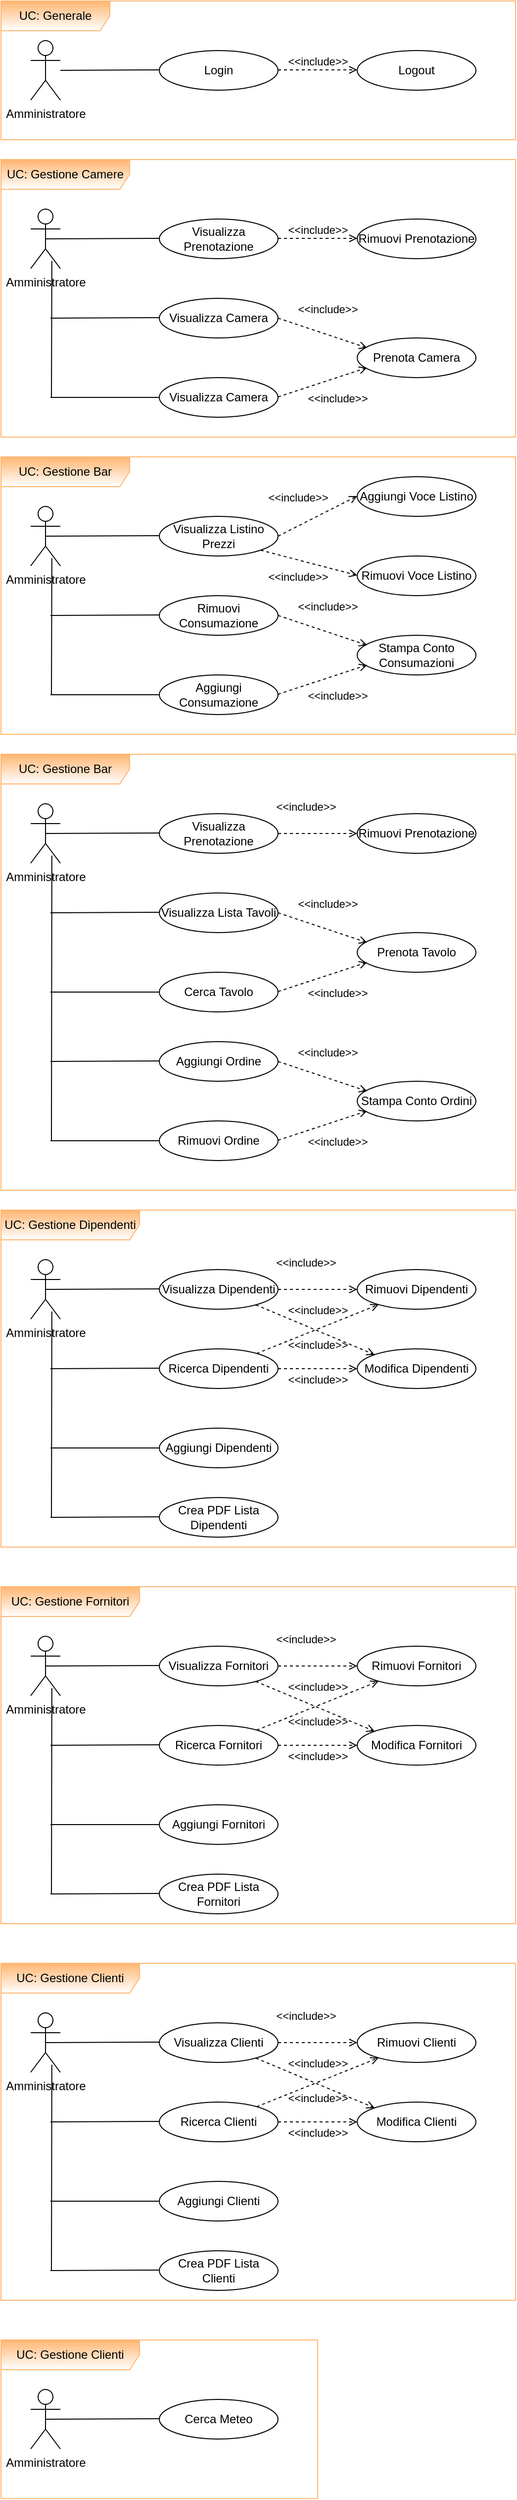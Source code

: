<mxfile version="14.9.0" type="github">
  <diagram id="NqPz3V7me-MqtQ7d7VtO" name="Page-1">
    <mxGraphModel dx="1007" dy="547" grid="1" gridSize="10" guides="1" tooltips="1" connect="1" arrows="1" fold="1" page="1" pageScale="1" pageWidth="827" pageHeight="1169" math="0" shadow="0">
      <root>
        <mxCell id="0" />
        <mxCell id="1" parent="0" />
        <mxCell id="5VnEzYSrw6fhQEY2myun-6" value="UC: Generale" style="shape=umlFrame;whiteSpace=wrap;html=1;swimlaneFillColor=none;gradientColor=#ffffff;width=110;height=30;fillColor=#FFB570;strokeColor=#FFB570;" vertex="1" parent="1">
          <mxGeometry x="120" y="40" width="520" height="140" as="geometry" />
        </mxCell>
        <mxCell id="5VnEzYSrw6fhQEY2myun-1" value="Amministratore" style="shape=umlActor;html=1;verticalLabelPosition=bottom;verticalAlign=top;align=center;" vertex="1" parent="1">
          <mxGeometry x="150" y="80" width="30" height="60" as="geometry" />
        </mxCell>
        <mxCell id="5VnEzYSrw6fhQEY2myun-2" value="Login" style="ellipse;whiteSpace=wrap;html=1;" vertex="1" parent="1">
          <mxGeometry x="280" y="90" width="120" height="40" as="geometry" />
        </mxCell>
        <mxCell id="5VnEzYSrw6fhQEY2myun-3" value="Logout" style="ellipse;whiteSpace=wrap;html=1;" vertex="1" parent="1">
          <mxGeometry x="480" y="90" width="120" height="40" as="geometry" />
        </mxCell>
        <mxCell id="5VnEzYSrw6fhQEY2myun-4" value="" style="edgeStyle=none;html=1;endArrow=none;verticalAlign=bottom;" edge="1" parent="1">
          <mxGeometry width="160" relative="1" as="geometry">
            <mxPoint x="180" y="110" as="sourcePoint" />
            <mxPoint x="280" y="109.5" as="targetPoint" />
            <Array as="points" />
          </mxGeometry>
        </mxCell>
        <mxCell id="5VnEzYSrw6fhQEY2myun-5" value="&amp;lt;&amp;lt;include&amp;gt;&amp;gt;" style="edgeStyle=none;html=1;endArrow=open;verticalAlign=bottom;dashed=1;labelBackgroundColor=none;" edge="1" parent="1">
          <mxGeometry width="160" relative="1" as="geometry">
            <mxPoint x="400" y="109.5" as="sourcePoint" />
            <mxPoint x="480" y="109.5" as="targetPoint" />
            <Array as="points">
              <mxPoint x="440" y="109.5" />
            </Array>
          </mxGeometry>
        </mxCell>
        <mxCell id="5VnEzYSrw6fhQEY2myun-7" value="UC: Gestione Camere" style="shape=umlFrame;whiteSpace=wrap;html=1;swimlaneFillColor=none;gradientColor=#ffffff;width=130;height=30;fillColor=#FFB570;strokeColor=#FFB570;" vertex="1" parent="1">
          <mxGeometry x="120" y="200" width="520" height="280" as="geometry" />
        </mxCell>
        <mxCell id="5VnEzYSrw6fhQEY2myun-13" value="Amministratore" style="shape=umlActor;html=1;verticalLabelPosition=bottom;verticalAlign=top;align=center;" vertex="1" parent="1">
          <mxGeometry x="150" y="250" width="30" height="60" as="geometry" />
        </mxCell>
        <mxCell id="5VnEzYSrw6fhQEY2myun-14" value="Visualizza Prenotazione" style="ellipse;whiteSpace=wrap;html=1;" vertex="1" parent="1">
          <mxGeometry x="280" y="260" width="120" height="40" as="geometry" />
        </mxCell>
        <mxCell id="5VnEzYSrw6fhQEY2myun-15" value="Rimuovi Prenotazione" style="ellipse;whiteSpace=wrap;html=1;" vertex="1" parent="1">
          <mxGeometry x="480" y="260" width="120" height="40" as="geometry" />
        </mxCell>
        <mxCell id="5VnEzYSrw6fhQEY2myun-16" value="" style="edgeStyle=none;html=1;endArrow=none;verticalAlign=bottom;exitX=0.5;exitY=0.5;exitDx=0;exitDy=0;exitPerimeter=0;" edge="1" parent="1" source="5VnEzYSrw6fhQEY2myun-13">
          <mxGeometry width="160" relative="1" as="geometry">
            <mxPoint x="180" y="280" as="sourcePoint" />
            <mxPoint x="280" y="279.5" as="targetPoint" />
            <Array as="points" />
          </mxGeometry>
        </mxCell>
        <mxCell id="5VnEzYSrw6fhQEY2myun-17" value="&amp;lt;&amp;lt;include&amp;gt;&amp;gt;" style="edgeStyle=none;html=1;endArrow=open;verticalAlign=bottom;dashed=1;labelBackgroundColor=none;" edge="1" parent="1">
          <mxGeometry width="160" relative="1" as="geometry">
            <mxPoint x="400" y="279.5" as="sourcePoint" />
            <mxPoint x="480" y="279.5" as="targetPoint" />
            <Array as="points">
              <mxPoint x="440" y="279.5" />
            </Array>
          </mxGeometry>
        </mxCell>
        <mxCell id="5VnEzYSrw6fhQEY2myun-19" value="Visualizza Camera" style="ellipse;whiteSpace=wrap;html=1;" vertex="1" parent="1">
          <mxGeometry x="280" y="340" width="120" height="40" as="geometry" />
        </mxCell>
        <mxCell id="5VnEzYSrw6fhQEY2myun-20" value="Prenota Camera" style="ellipse;whiteSpace=wrap;html=1;" vertex="1" parent="1">
          <mxGeometry x="480" y="380" width="120" height="40" as="geometry" />
        </mxCell>
        <mxCell id="5VnEzYSrw6fhQEY2myun-21" value="" style="edgeStyle=none;html=1;endArrow=none;verticalAlign=bottom;" edge="1" parent="1">
          <mxGeometry width="160" relative="1" as="geometry">
            <mxPoint x="170" y="360" as="sourcePoint" />
            <mxPoint x="280" y="359.5" as="targetPoint" />
            <Array as="points" />
          </mxGeometry>
        </mxCell>
        <mxCell id="5VnEzYSrw6fhQEY2myun-22" value="&amp;lt;&amp;lt;include&amp;gt;&amp;gt;" style="edgeStyle=none;html=1;endArrow=open;verticalAlign=bottom;dashed=1;labelBackgroundColor=none;exitX=1;exitY=0.5;exitDx=0;exitDy=0;" edge="1" parent="1" source="5VnEzYSrw6fhQEY2myun-19">
          <mxGeometry y="16" width="160" relative="1" as="geometry">
            <mxPoint x="400" y="419.5" as="sourcePoint" />
            <mxPoint x="490" y="390" as="targetPoint" />
            <Array as="points" />
            <mxPoint as="offset" />
          </mxGeometry>
        </mxCell>
        <mxCell id="5VnEzYSrw6fhQEY2myun-25" value="" style="edgeStyle=none;html=1;endArrow=none;verticalAlign=bottom;exitX=0.713;exitY=0.87;exitDx=0;exitDy=0;exitPerimeter=0;" edge="1" parent="1" source="5VnEzYSrw6fhQEY2myun-13">
          <mxGeometry width="160" relative="1" as="geometry">
            <mxPoint x="580" y="480" as="sourcePoint" />
            <mxPoint x="171" y="440" as="targetPoint" />
          </mxGeometry>
        </mxCell>
        <mxCell id="5VnEzYSrw6fhQEY2myun-26" value="" style="edgeStyle=none;html=1;endArrow=none;verticalAlign=bottom;" edge="1" parent="1">
          <mxGeometry width="160" relative="1" as="geometry">
            <mxPoint x="170" y="440" as="sourcePoint" />
            <mxPoint x="280" y="440" as="targetPoint" />
          </mxGeometry>
        </mxCell>
        <mxCell id="5VnEzYSrw6fhQEY2myun-27" value="Visualizza Camera" style="ellipse;whiteSpace=wrap;html=1;" vertex="1" parent="1">
          <mxGeometry x="280" y="420" width="120" height="40" as="geometry" />
        </mxCell>
        <mxCell id="5VnEzYSrw6fhQEY2myun-29" value="&amp;lt;&amp;lt;include&amp;gt;&amp;gt;" style="edgeStyle=none;html=1;endArrow=open;verticalAlign=bottom;dashed=1;labelBackgroundColor=none;" edge="1" parent="1">
          <mxGeometry x="0.135" y="-29" width="160" relative="1" as="geometry">
            <mxPoint x="400" y="439.5" as="sourcePoint" />
            <mxPoint x="490" y="410" as="targetPoint" />
            <mxPoint as="offset" />
          </mxGeometry>
        </mxCell>
        <mxCell id="5VnEzYSrw6fhQEY2myun-30" value="UC: Gestione Bar" style="shape=umlFrame;whiteSpace=wrap;html=1;swimlaneFillColor=none;gradientColor=#ffffff;width=130;height=30;fillColor=#FFB570;strokeColor=#FFB570;" vertex="1" parent="1">
          <mxGeometry x="120" y="500" width="520" height="280" as="geometry" />
        </mxCell>
        <mxCell id="5VnEzYSrw6fhQEY2myun-31" value="Amministratore" style="shape=umlActor;html=1;verticalLabelPosition=bottom;verticalAlign=top;align=center;" vertex="1" parent="1">
          <mxGeometry x="150" y="550" width="30" height="60" as="geometry" />
        </mxCell>
        <mxCell id="5VnEzYSrw6fhQEY2myun-32" value="Visualizza Listino Prezzi" style="ellipse;whiteSpace=wrap;html=1;" vertex="1" parent="1">
          <mxGeometry x="280" y="560" width="120" height="40" as="geometry" />
        </mxCell>
        <mxCell id="5VnEzYSrw6fhQEY2myun-33" value="Aggiungi Voce Listino" style="ellipse;whiteSpace=wrap;html=1;" vertex="1" parent="1">
          <mxGeometry x="480" y="520" width="120" height="40" as="geometry" />
        </mxCell>
        <mxCell id="5VnEzYSrw6fhQEY2myun-34" value="" style="edgeStyle=none;html=1;endArrow=none;verticalAlign=bottom;exitX=0.5;exitY=0.5;exitDx=0;exitDy=0;exitPerimeter=0;" edge="1" source="5VnEzYSrw6fhQEY2myun-31" parent="1">
          <mxGeometry width="160" relative="1" as="geometry">
            <mxPoint x="180" y="580" as="sourcePoint" />
            <mxPoint x="280" y="579.5" as="targetPoint" />
            <Array as="points" />
          </mxGeometry>
        </mxCell>
        <mxCell id="5VnEzYSrw6fhQEY2myun-35" value="&amp;lt;&amp;lt;include&amp;gt;&amp;gt;" style="edgeStyle=none;html=1;endArrow=open;verticalAlign=bottom;dashed=1;labelBackgroundColor=none;exitX=1;exitY=0.5;exitDx=0;exitDy=0;" edge="1" parent="1" source="5VnEzYSrw6fhQEY2myun-32">
          <mxGeometry x="-0.3" y="18" width="160" relative="1" as="geometry">
            <mxPoint x="400" y="539.5" as="sourcePoint" />
            <mxPoint x="480" y="539.5" as="targetPoint" />
            <Array as="points" />
            <mxPoint as="offset" />
          </mxGeometry>
        </mxCell>
        <mxCell id="5VnEzYSrw6fhQEY2myun-36" value="Rimuovi Consumazione" style="ellipse;whiteSpace=wrap;html=1;" vertex="1" parent="1">
          <mxGeometry x="280" y="640" width="120" height="40" as="geometry" />
        </mxCell>
        <mxCell id="5VnEzYSrw6fhQEY2myun-37" value="Stampa Conto Consumazioni" style="ellipse;whiteSpace=wrap;html=1;" vertex="1" parent="1">
          <mxGeometry x="480" y="680" width="120" height="40" as="geometry" />
        </mxCell>
        <mxCell id="5VnEzYSrw6fhQEY2myun-38" value="" style="edgeStyle=none;html=1;endArrow=none;verticalAlign=bottom;" edge="1" parent="1">
          <mxGeometry width="160" relative="1" as="geometry">
            <mxPoint x="170" y="660" as="sourcePoint" />
            <mxPoint x="280" y="659.5" as="targetPoint" />
            <Array as="points" />
          </mxGeometry>
        </mxCell>
        <mxCell id="5VnEzYSrw6fhQEY2myun-39" value="&amp;lt;&amp;lt;include&amp;gt;&amp;gt;" style="edgeStyle=none;html=1;endArrow=open;verticalAlign=bottom;dashed=1;labelBackgroundColor=none;exitX=1;exitY=0.5;exitDx=0;exitDy=0;" edge="1" source="5VnEzYSrw6fhQEY2myun-36" parent="1">
          <mxGeometry y="16" width="160" relative="1" as="geometry">
            <mxPoint x="400" y="719.5" as="sourcePoint" />
            <mxPoint x="490" y="690" as="targetPoint" />
            <Array as="points" />
            <mxPoint as="offset" />
          </mxGeometry>
        </mxCell>
        <mxCell id="5VnEzYSrw6fhQEY2myun-40" value="" style="edgeStyle=none;html=1;endArrow=none;verticalAlign=bottom;exitX=0.713;exitY=0.87;exitDx=0;exitDy=0;exitPerimeter=0;" edge="1" source="5VnEzYSrw6fhQEY2myun-31" parent="1">
          <mxGeometry width="160" relative="1" as="geometry">
            <mxPoint x="580" y="780" as="sourcePoint" />
            <mxPoint x="171" y="740" as="targetPoint" />
          </mxGeometry>
        </mxCell>
        <mxCell id="5VnEzYSrw6fhQEY2myun-41" value="" style="edgeStyle=none;html=1;endArrow=none;verticalAlign=bottom;" edge="1" parent="1">
          <mxGeometry width="160" relative="1" as="geometry">
            <mxPoint x="170" y="740" as="sourcePoint" />
            <mxPoint x="280" y="740" as="targetPoint" />
          </mxGeometry>
        </mxCell>
        <mxCell id="5VnEzYSrw6fhQEY2myun-42" value="Aggiungi Consumazione" style="ellipse;whiteSpace=wrap;html=1;" vertex="1" parent="1">
          <mxGeometry x="280" y="720" width="120" height="40" as="geometry" />
        </mxCell>
        <mxCell id="5VnEzYSrw6fhQEY2myun-43" value="&amp;lt;&amp;lt;include&amp;gt;&amp;gt;" style="edgeStyle=none;html=1;endArrow=open;verticalAlign=bottom;dashed=1;labelBackgroundColor=none;" edge="1" parent="1">
          <mxGeometry x="0.135" y="-29" width="160" relative="1" as="geometry">
            <mxPoint x="400" y="739.5" as="sourcePoint" />
            <mxPoint x="490" y="710" as="targetPoint" />
            <mxPoint as="offset" />
          </mxGeometry>
        </mxCell>
        <mxCell id="5VnEzYSrw6fhQEY2myun-44" value="Rimuovi Voce Listino" style="ellipse;whiteSpace=wrap;html=1;" vertex="1" parent="1">
          <mxGeometry x="480" y="600" width="120" height="40" as="geometry" />
        </mxCell>
        <mxCell id="5VnEzYSrw6fhQEY2myun-45" value="&amp;lt;&amp;lt;include&amp;gt;&amp;gt;" style="edgeStyle=none;html=1;endArrow=open;verticalAlign=bottom;dashed=1;labelBackgroundColor=none;exitX=1;exitY=1;exitDx=0;exitDy=0;" edge="1" parent="1" source="5VnEzYSrw6fhQEY2myun-32">
          <mxGeometry x="-0.1" y="-25" width="160" relative="1" as="geometry">
            <mxPoint x="400" y="660" as="sourcePoint" />
            <mxPoint x="480" y="619.5" as="targetPoint" />
            <Array as="points" />
            <mxPoint as="offset" />
          </mxGeometry>
        </mxCell>
        <mxCell id="5VnEzYSrw6fhQEY2myun-46" value="UC: Gestione Bar" style="shape=umlFrame;whiteSpace=wrap;html=1;swimlaneFillColor=none;gradientColor=#ffffff;width=130;height=30;fillColor=#FFB570;strokeColor=#FFB570;" vertex="1" parent="1">
          <mxGeometry x="120" y="800" width="520" height="440" as="geometry" />
        </mxCell>
        <mxCell id="5VnEzYSrw6fhQEY2myun-47" value="Amministratore" style="shape=umlActor;html=1;verticalLabelPosition=bottom;verticalAlign=top;align=center;" vertex="1" parent="1">
          <mxGeometry x="150" y="850" width="30" height="60" as="geometry" />
        </mxCell>
        <mxCell id="5VnEzYSrw6fhQEY2myun-48" value="Visualizza Prenotazione" style="ellipse;whiteSpace=wrap;html=1;" vertex="1" parent="1">
          <mxGeometry x="280" y="860" width="120" height="40" as="geometry" />
        </mxCell>
        <mxCell id="5VnEzYSrw6fhQEY2myun-49" value="Rimuovi Prenotazione" style="ellipse;whiteSpace=wrap;html=1;" vertex="1" parent="1">
          <mxGeometry x="480" y="860" width="120" height="40" as="geometry" />
        </mxCell>
        <mxCell id="5VnEzYSrw6fhQEY2myun-50" value="" style="edgeStyle=none;html=1;endArrow=none;verticalAlign=bottom;exitX=0.5;exitY=0.5;exitDx=0;exitDy=0;exitPerimeter=0;" edge="1" source="5VnEzYSrw6fhQEY2myun-47" parent="1">
          <mxGeometry width="160" relative="1" as="geometry">
            <mxPoint x="180" y="880" as="sourcePoint" />
            <mxPoint x="280" y="879.5" as="targetPoint" />
            <Array as="points" />
          </mxGeometry>
        </mxCell>
        <mxCell id="5VnEzYSrw6fhQEY2myun-51" value="&amp;lt;&amp;lt;include&amp;gt;&amp;gt;" style="edgeStyle=none;html=1;endArrow=open;verticalAlign=bottom;dashed=1;labelBackgroundColor=none;exitX=1;exitY=0.5;exitDx=0;exitDy=0;" edge="1" source="5VnEzYSrw6fhQEY2myun-48" parent="1" target="5VnEzYSrw6fhQEY2myun-49">
          <mxGeometry x="-0.3" y="18" width="160" relative="1" as="geometry">
            <mxPoint x="400" y="839.5" as="sourcePoint" />
            <mxPoint x="480" y="839.5" as="targetPoint" />
            <Array as="points" />
            <mxPoint as="offset" />
          </mxGeometry>
        </mxCell>
        <mxCell id="5VnEzYSrw6fhQEY2myun-52" value="Visualizza Lista Tavoli" style="ellipse;whiteSpace=wrap;html=1;" vertex="1" parent="1">
          <mxGeometry x="280" y="940" width="120" height="40" as="geometry" />
        </mxCell>
        <mxCell id="5VnEzYSrw6fhQEY2myun-53" value="Prenota Tavolo" style="ellipse;whiteSpace=wrap;html=1;" vertex="1" parent="1">
          <mxGeometry x="480" y="980" width="120" height="40" as="geometry" />
        </mxCell>
        <mxCell id="5VnEzYSrw6fhQEY2myun-54" value="" style="edgeStyle=none;html=1;endArrow=none;verticalAlign=bottom;" edge="1" parent="1">
          <mxGeometry width="160" relative="1" as="geometry">
            <mxPoint x="170" y="960" as="sourcePoint" />
            <mxPoint x="280" y="959.5" as="targetPoint" />
            <Array as="points" />
          </mxGeometry>
        </mxCell>
        <mxCell id="5VnEzYSrw6fhQEY2myun-55" value="&amp;lt;&amp;lt;include&amp;gt;&amp;gt;" style="edgeStyle=none;html=1;endArrow=open;verticalAlign=bottom;dashed=1;labelBackgroundColor=none;exitX=1;exitY=0.5;exitDx=0;exitDy=0;" edge="1" source="5VnEzYSrw6fhQEY2myun-52" parent="1">
          <mxGeometry y="16" width="160" relative="1" as="geometry">
            <mxPoint x="400" y="1019.5" as="sourcePoint" />
            <mxPoint x="490" y="990" as="targetPoint" />
            <Array as="points" />
            <mxPoint as="offset" />
          </mxGeometry>
        </mxCell>
        <mxCell id="5VnEzYSrw6fhQEY2myun-56" value="" style="edgeStyle=none;html=1;endArrow=none;verticalAlign=bottom;exitX=0.713;exitY=0.87;exitDx=0;exitDy=0;exitPerimeter=0;" edge="1" source="5VnEzYSrw6fhQEY2myun-47" parent="1">
          <mxGeometry width="160" relative="1" as="geometry">
            <mxPoint x="580" y="1080" as="sourcePoint" />
            <mxPoint x="171" y="1190" as="targetPoint" />
          </mxGeometry>
        </mxCell>
        <mxCell id="5VnEzYSrw6fhQEY2myun-57" value="" style="edgeStyle=none;html=1;endArrow=none;verticalAlign=bottom;" edge="1" parent="1">
          <mxGeometry width="160" relative="1" as="geometry">
            <mxPoint x="170" y="1040" as="sourcePoint" />
            <mxPoint x="280" y="1040" as="targetPoint" />
          </mxGeometry>
        </mxCell>
        <mxCell id="5VnEzYSrw6fhQEY2myun-58" value="Cerca Tavolo" style="ellipse;whiteSpace=wrap;html=1;" vertex="1" parent="1">
          <mxGeometry x="280" y="1020" width="120" height="40" as="geometry" />
        </mxCell>
        <mxCell id="5VnEzYSrw6fhQEY2myun-59" value="&amp;lt;&amp;lt;include&amp;gt;&amp;gt;" style="edgeStyle=none;html=1;endArrow=open;verticalAlign=bottom;dashed=1;labelBackgroundColor=none;" edge="1" parent="1">
          <mxGeometry x="0.135" y="-29" width="160" relative="1" as="geometry">
            <mxPoint x="400" y="1039.5" as="sourcePoint" />
            <mxPoint x="490" y="1010" as="targetPoint" />
            <mxPoint as="offset" />
          </mxGeometry>
        </mxCell>
        <mxCell id="5VnEzYSrw6fhQEY2myun-67" value="Aggiungi Ordine" style="ellipse;whiteSpace=wrap;html=1;" vertex="1" parent="1">
          <mxGeometry x="280" y="1090" width="120" height="40" as="geometry" />
        </mxCell>
        <mxCell id="5VnEzYSrw6fhQEY2myun-68" value="Stampa Conto Ordini" style="ellipse;whiteSpace=wrap;html=1;" vertex="1" parent="1">
          <mxGeometry x="480" y="1130" width="120" height="40" as="geometry" />
        </mxCell>
        <mxCell id="5VnEzYSrw6fhQEY2myun-69" value="" style="edgeStyle=none;html=1;endArrow=none;verticalAlign=bottom;" edge="1" parent="1">
          <mxGeometry width="160" relative="1" as="geometry">
            <mxPoint x="170" y="1110" as="sourcePoint" />
            <mxPoint x="280" y="1109.5" as="targetPoint" />
            <Array as="points" />
          </mxGeometry>
        </mxCell>
        <mxCell id="5VnEzYSrw6fhQEY2myun-70" value="&amp;lt;&amp;lt;include&amp;gt;&amp;gt;" style="edgeStyle=none;html=1;endArrow=open;verticalAlign=bottom;dashed=1;labelBackgroundColor=none;exitX=1;exitY=0.5;exitDx=0;exitDy=0;" edge="1" source="5VnEzYSrw6fhQEY2myun-67" parent="1">
          <mxGeometry y="16" width="160" relative="1" as="geometry">
            <mxPoint x="400" y="1169.5" as="sourcePoint" />
            <mxPoint x="490" y="1140" as="targetPoint" />
            <Array as="points" />
            <mxPoint as="offset" />
          </mxGeometry>
        </mxCell>
        <mxCell id="5VnEzYSrw6fhQEY2myun-71" value="" style="edgeStyle=none;html=1;endArrow=none;verticalAlign=bottom;" edge="1" parent="1">
          <mxGeometry width="160" relative="1" as="geometry">
            <mxPoint x="170" y="1190" as="sourcePoint" />
            <mxPoint x="280" y="1190" as="targetPoint" />
          </mxGeometry>
        </mxCell>
        <mxCell id="5VnEzYSrw6fhQEY2myun-72" value="Rimuovi Ordine" style="ellipse;whiteSpace=wrap;html=1;" vertex="1" parent="1">
          <mxGeometry x="280" y="1170" width="120" height="40" as="geometry" />
        </mxCell>
        <mxCell id="5VnEzYSrw6fhQEY2myun-73" value="&amp;lt;&amp;lt;include&amp;gt;&amp;gt;" style="edgeStyle=none;html=1;endArrow=open;verticalAlign=bottom;dashed=1;labelBackgroundColor=none;" edge="1" parent="1">
          <mxGeometry x="0.135" y="-29" width="160" relative="1" as="geometry">
            <mxPoint x="400" y="1189.5" as="sourcePoint" />
            <mxPoint x="490" y="1160" as="targetPoint" />
            <mxPoint as="offset" />
          </mxGeometry>
        </mxCell>
        <mxCell id="5VnEzYSrw6fhQEY2myun-74" value="UC: Gestione Dipendenti" style="shape=umlFrame;whiteSpace=wrap;html=1;swimlaneFillColor=none;gradientColor=#ffffff;width=140;height=30;fillColor=#FFB570;strokeColor=#FFB570;" vertex="1" parent="1">
          <mxGeometry x="120" y="1260" width="520" height="340" as="geometry" />
        </mxCell>
        <mxCell id="5VnEzYSrw6fhQEY2myun-75" value="Amministratore" style="shape=umlActor;html=1;verticalLabelPosition=bottom;verticalAlign=top;align=center;" vertex="1" parent="1">
          <mxGeometry x="150" y="1310" width="30" height="60" as="geometry" />
        </mxCell>
        <mxCell id="5VnEzYSrw6fhQEY2myun-76" value="Visualizza Dipendenti" style="ellipse;whiteSpace=wrap;html=1;" vertex="1" parent="1">
          <mxGeometry x="280" y="1320" width="120" height="40" as="geometry" />
        </mxCell>
        <mxCell id="5VnEzYSrw6fhQEY2myun-77" value="Rimuovi Dipendenti" style="ellipse;whiteSpace=wrap;html=1;" vertex="1" parent="1">
          <mxGeometry x="480" y="1320" width="120" height="40" as="geometry" />
        </mxCell>
        <mxCell id="5VnEzYSrw6fhQEY2myun-78" value="" style="edgeStyle=none;html=1;endArrow=none;verticalAlign=bottom;exitX=0.5;exitY=0.5;exitDx=0;exitDy=0;exitPerimeter=0;" edge="1" parent="1" source="5VnEzYSrw6fhQEY2myun-75">
          <mxGeometry width="160" relative="1" as="geometry">
            <mxPoint x="180" y="1340" as="sourcePoint" />
            <mxPoint x="280" y="1339.5" as="targetPoint" />
            <Array as="points" />
          </mxGeometry>
        </mxCell>
        <mxCell id="5VnEzYSrw6fhQEY2myun-79" value="&amp;lt;&amp;lt;include&amp;gt;&amp;gt;" style="edgeStyle=none;html=1;endArrow=open;verticalAlign=bottom;dashed=1;labelBackgroundColor=none;exitX=1;exitY=0.5;exitDx=0;exitDy=0;" edge="1" parent="1" source="5VnEzYSrw6fhQEY2myun-76" target="5VnEzYSrw6fhQEY2myun-77">
          <mxGeometry x="-0.3" y="18" width="160" relative="1" as="geometry">
            <mxPoint x="400" y="1299.5" as="sourcePoint" />
            <mxPoint x="480" y="1299.5" as="targetPoint" />
            <Array as="points" />
            <mxPoint as="offset" />
          </mxGeometry>
        </mxCell>
        <mxCell id="5VnEzYSrw6fhQEY2myun-80" value="Ricerca Dipendenti" style="ellipse;whiteSpace=wrap;html=1;" vertex="1" parent="1">
          <mxGeometry x="280" y="1400" width="120" height="40" as="geometry" />
        </mxCell>
        <mxCell id="5VnEzYSrw6fhQEY2myun-81" value="Modifica Dipendenti" style="ellipse;whiteSpace=wrap;html=1;" vertex="1" parent="1">
          <mxGeometry x="480" y="1400" width="120" height="40" as="geometry" />
        </mxCell>
        <mxCell id="5VnEzYSrw6fhQEY2myun-82" value="" style="edgeStyle=none;html=1;endArrow=none;verticalAlign=bottom;" edge="1" parent="1">
          <mxGeometry width="160" relative="1" as="geometry">
            <mxPoint x="170" y="1420" as="sourcePoint" />
            <mxPoint x="280" y="1419.5" as="targetPoint" />
            <Array as="points" />
          </mxGeometry>
        </mxCell>
        <mxCell id="5VnEzYSrw6fhQEY2myun-83" value="&amp;lt;&amp;lt;include&amp;gt;&amp;gt;" style="edgeStyle=none;html=1;endArrow=open;verticalAlign=bottom;dashed=1;labelBackgroundColor=none;exitX=1;exitY=0.5;exitDx=0;exitDy=0;" edge="1" parent="1" source="5VnEzYSrw6fhQEY2myun-80" target="5VnEzYSrw6fhQEY2myun-81">
          <mxGeometry y="-20" width="160" relative="1" as="geometry">
            <mxPoint x="400" y="1479.5" as="sourcePoint" />
            <mxPoint x="490" y="1450" as="targetPoint" />
            <Array as="points" />
            <mxPoint as="offset" />
          </mxGeometry>
        </mxCell>
        <mxCell id="5VnEzYSrw6fhQEY2myun-84" value="" style="edgeStyle=none;html=1;endArrow=none;verticalAlign=bottom;exitX=0.713;exitY=0.87;exitDx=0;exitDy=0;exitPerimeter=0;" edge="1" parent="1" source="5VnEzYSrw6fhQEY2myun-75">
          <mxGeometry width="160" relative="1" as="geometry">
            <mxPoint x="580" y="1540" as="sourcePoint" />
            <mxPoint x="171" y="1570" as="targetPoint" />
          </mxGeometry>
        </mxCell>
        <mxCell id="5VnEzYSrw6fhQEY2myun-85" value="" style="edgeStyle=none;html=1;endArrow=none;verticalAlign=bottom;" edge="1" parent="1">
          <mxGeometry width="160" relative="1" as="geometry">
            <mxPoint x="170" y="1500" as="sourcePoint" />
            <mxPoint x="280" y="1500" as="targetPoint" />
          </mxGeometry>
        </mxCell>
        <mxCell id="5VnEzYSrw6fhQEY2myun-86" value="Aggiungi Dipendenti" style="ellipse;whiteSpace=wrap;html=1;" vertex="1" parent="1">
          <mxGeometry x="280" y="1480" width="120" height="40" as="geometry" />
        </mxCell>
        <mxCell id="5VnEzYSrw6fhQEY2myun-88" value="Crea PDF Lista Dipendenti" style="ellipse;whiteSpace=wrap;html=1;" vertex="1" parent="1">
          <mxGeometry x="280" y="1550" width="120" height="40" as="geometry" />
        </mxCell>
        <mxCell id="5VnEzYSrw6fhQEY2myun-90" value="" style="edgeStyle=none;html=1;endArrow=none;verticalAlign=bottom;" edge="1" parent="1">
          <mxGeometry width="160" relative="1" as="geometry">
            <mxPoint x="170" y="1570" as="sourcePoint" />
            <mxPoint x="280" y="1569.5" as="targetPoint" />
            <Array as="points" />
          </mxGeometry>
        </mxCell>
        <mxCell id="5VnEzYSrw6fhQEY2myun-95" value="&amp;lt;&amp;lt;include&amp;gt;&amp;gt;" style="edgeStyle=none;html=1;endArrow=open;verticalAlign=bottom;dashed=1;labelBackgroundColor=none;" edge="1" parent="1" source="5VnEzYSrw6fhQEY2myun-80" target="5VnEzYSrw6fhQEY2myun-77">
          <mxGeometry x="-0.139" y="-23" width="160" relative="1" as="geometry">
            <mxPoint x="340" y="1380" as="sourcePoint" />
            <mxPoint x="500" y="1380" as="targetPoint" />
            <mxPoint as="offset" />
          </mxGeometry>
        </mxCell>
        <mxCell id="5VnEzYSrw6fhQEY2myun-96" value="&amp;lt;&amp;lt;include&amp;gt;&amp;gt;" style="edgeStyle=none;html=1;endArrow=open;verticalAlign=bottom;dashed=1;labelBackgroundColor=none;entryX=0;entryY=0;entryDx=0;entryDy=0;" edge="1" parent="1" source="5VnEzYSrw6fhQEY2myun-76" target="5VnEzYSrw6fhQEY2myun-81">
          <mxGeometry x="-0.03" y="11" width="160" relative="1" as="geometry">
            <mxPoint x="334" y="1370" as="sourcePoint" />
            <mxPoint x="494" y="1370" as="targetPoint" />
            <mxPoint as="offset" />
          </mxGeometry>
        </mxCell>
        <mxCell id="5VnEzYSrw6fhQEY2myun-97" value="UC: Gestione Fornitori" style="shape=umlFrame;whiteSpace=wrap;html=1;swimlaneFillColor=none;gradientColor=#ffffff;width=140;height=30;fillColor=#FFB570;strokeColor=#FFB570;" vertex="1" parent="1">
          <mxGeometry x="120" y="1640" width="520" height="340" as="geometry" />
        </mxCell>
        <mxCell id="5VnEzYSrw6fhQEY2myun-98" value="Amministratore" style="shape=umlActor;html=1;verticalLabelPosition=bottom;verticalAlign=top;align=center;" vertex="1" parent="1">
          <mxGeometry x="150" y="1690" width="30" height="60" as="geometry" />
        </mxCell>
        <mxCell id="5VnEzYSrw6fhQEY2myun-99" value="Visualizza Fornitori" style="ellipse;whiteSpace=wrap;html=1;" vertex="1" parent="1">
          <mxGeometry x="280" y="1700" width="120" height="40" as="geometry" />
        </mxCell>
        <mxCell id="5VnEzYSrw6fhQEY2myun-100" value="Rimuovi Fornitori" style="ellipse;whiteSpace=wrap;html=1;" vertex="1" parent="1">
          <mxGeometry x="480" y="1700" width="120" height="40" as="geometry" />
        </mxCell>
        <mxCell id="5VnEzYSrw6fhQEY2myun-101" value="" style="edgeStyle=none;html=1;endArrow=none;verticalAlign=bottom;exitX=0.5;exitY=0.5;exitDx=0;exitDy=0;exitPerimeter=0;" edge="1" parent="1" source="5VnEzYSrw6fhQEY2myun-98">
          <mxGeometry width="160" relative="1" as="geometry">
            <mxPoint x="180" y="1720" as="sourcePoint" />
            <mxPoint x="280" y="1719.5" as="targetPoint" />
            <Array as="points" />
          </mxGeometry>
        </mxCell>
        <mxCell id="5VnEzYSrw6fhQEY2myun-102" value="&amp;lt;&amp;lt;include&amp;gt;&amp;gt;" style="edgeStyle=none;html=1;endArrow=open;verticalAlign=bottom;dashed=1;labelBackgroundColor=none;exitX=1;exitY=0.5;exitDx=0;exitDy=0;" edge="1" parent="1" source="5VnEzYSrw6fhQEY2myun-99" target="5VnEzYSrw6fhQEY2myun-100">
          <mxGeometry x="-0.3" y="18" width="160" relative="1" as="geometry">
            <mxPoint x="400" y="1679.5" as="sourcePoint" />
            <mxPoint x="480" y="1679.5" as="targetPoint" />
            <Array as="points" />
            <mxPoint as="offset" />
          </mxGeometry>
        </mxCell>
        <mxCell id="5VnEzYSrw6fhQEY2myun-103" value="Ricerca Fornitori" style="ellipse;whiteSpace=wrap;html=1;" vertex="1" parent="1">
          <mxGeometry x="280" y="1780" width="120" height="40" as="geometry" />
        </mxCell>
        <mxCell id="5VnEzYSrw6fhQEY2myun-104" value="Modifica Fornitori" style="ellipse;whiteSpace=wrap;html=1;" vertex="1" parent="1">
          <mxGeometry x="480" y="1780" width="120" height="40" as="geometry" />
        </mxCell>
        <mxCell id="5VnEzYSrw6fhQEY2myun-105" value="" style="edgeStyle=none;html=1;endArrow=none;verticalAlign=bottom;" edge="1" parent="1">
          <mxGeometry width="160" relative="1" as="geometry">
            <mxPoint x="170" y="1800" as="sourcePoint" />
            <mxPoint x="280" y="1799.5" as="targetPoint" />
            <Array as="points" />
          </mxGeometry>
        </mxCell>
        <mxCell id="5VnEzYSrw6fhQEY2myun-106" value="&amp;lt;&amp;lt;include&amp;gt;&amp;gt;" style="edgeStyle=none;html=1;endArrow=open;verticalAlign=bottom;dashed=1;labelBackgroundColor=none;exitX=1;exitY=0.5;exitDx=0;exitDy=0;" edge="1" parent="1" source="5VnEzYSrw6fhQEY2myun-103" target="5VnEzYSrw6fhQEY2myun-104">
          <mxGeometry y="-20" width="160" relative="1" as="geometry">
            <mxPoint x="400" y="1859.5" as="sourcePoint" />
            <mxPoint x="490" y="1830" as="targetPoint" />
            <Array as="points" />
            <mxPoint as="offset" />
          </mxGeometry>
        </mxCell>
        <mxCell id="5VnEzYSrw6fhQEY2myun-107" value="" style="edgeStyle=none;html=1;endArrow=none;verticalAlign=bottom;exitX=0.713;exitY=0.87;exitDx=0;exitDy=0;exitPerimeter=0;" edge="1" parent="1" source="5VnEzYSrw6fhQEY2myun-98">
          <mxGeometry width="160" relative="1" as="geometry">
            <mxPoint x="580" y="1920" as="sourcePoint" />
            <mxPoint x="171" y="1950" as="targetPoint" />
          </mxGeometry>
        </mxCell>
        <mxCell id="5VnEzYSrw6fhQEY2myun-108" value="" style="edgeStyle=none;html=1;endArrow=none;verticalAlign=bottom;" edge="1" parent="1">
          <mxGeometry width="160" relative="1" as="geometry">
            <mxPoint x="170" y="1880" as="sourcePoint" />
            <mxPoint x="280" y="1880" as="targetPoint" />
          </mxGeometry>
        </mxCell>
        <mxCell id="5VnEzYSrw6fhQEY2myun-109" value="Aggiungi Fornitori" style="ellipse;whiteSpace=wrap;html=1;" vertex="1" parent="1">
          <mxGeometry x="280" y="1860" width="120" height="40" as="geometry" />
        </mxCell>
        <mxCell id="5VnEzYSrw6fhQEY2myun-110" value="Crea PDF Lista Fornitori" style="ellipse;whiteSpace=wrap;html=1;" vertex="1" parent="1">
          <mxGeometry x="280" y="1930" width="120" height="40" as="geometry" />
        </mxCell>
        <mxCell id="5VnEzYSrw6fhQEY2myun-111" value="" style="edgeStyle=none;html=1;endArrow=none;verticalAlign=bottom;" edge="1" parent="1">
          <mxGeometry width="160" relative="1" as="geometry">
            <mxPoint x="170" y="1950" as="sourcePoint" />
            <mxPoint x="280" y="1949.5" as="targetPoint" />
            <Array as="points" />
          </mxGeometry>
        </mxCell>
        <mxCell id="5VnEzYSrw6fhQEY2myun-112" value="&amp;lt;&amp;lt;include&amp;gt;&amp;gt;" style="edgeStyle=none;html=1;endArrow=open;verticalAlign=bottom;dashed=1;labelBackgroundColor=none;" edge="1" parent="1" source="5VnEzYSrw6fhQEY2myun-103" target="5VnEzYSrw6fhQEY2myun-100">
          <mxGeometry x="-0.139" y="-23" width="160" relative="1" as="geometry">
            <mxPoint x="340" y="1760" as="sourcePoint" />
            <mxPoint x="500" y="1760" as="targetPoint" />
            <mxPoint as="offset" />
          </mxGeometry>
        </mxCell>
        <mxCell id="5VnEzYSrw6fhQEY2myun-113" value="&amp;lt;&amp;lt;include&amp;gt;&amp;gt;" style="edgeStyle=none;html=1;endArrow=open;verticalAlign=bottom;dashed=1;labelBackgroundColor=none;entryX=0;entryY=0;entryDx=0;entryDy=0;" edge="1" parent="1" source="5VnEzYSrw6fhQEY2myun-99" target="5VnEzYSrw6fhQEY2myun-104">
          <mxGeometry x="-0.03" y="11" width="160" relative="1" as="geometry">
            <mxPoint x="334" y="1750" as="sourcePoint" />
            <mxPoint x="494" y="1750" as="targetPoint" />
            <mxPoint as="offset" />
          </mxGeometry>
        </mxCell>
        <mxCell id="5VnEzYSrw6fhQEY2myun-115" value="UC: Gestione Clienti" style="shape=umlFrame;whiteSpace=wrap;html=1;swimlaneFillColor=none;gradientColor=#ffffff;width=140;height=30;fillColor=#FFB570;strokeColor=#FFB570;" vertex="1" parent="1">
          <mxGeometry x="120" y="2020" width="520" height="340" as="geometry" />
        </mxCell>
        <mxCell id="5VnEzYSrw6fhQEY2myun-116" value="Amministratore" style="shape=umlActor;html=1;verticalLabelPosition=bottom;verticalAlign=top;align=center;" vertex="1" parent="1">
          <mxGeometry x="150" y="2070" width="30" height="60" as="geometry" />
        </mxCell>
        <mxCell id="5VnEzYSrw6fhQEY2myun-117" value="Visualizza Clienti" style="ellipse;whiteSpace=wrap;html=1;" vertex="1" parent="1">
          <mxGeometry x="280" y="2080" width="120" height="40" as="geometry" />
        </mxCell>
        <mxCell id="5VnEzYSrw6fhQEY2myun-118" value="Rimuovi Clienti" style="ellipse;whiteSpace=wrap;html=1;" vertex="1" parent="1">
          <mxGeometry x="480" y="2080" width="120" height="40" as="geometry" />
        </mxCell>
        <mxCell id="5VnEzYSrw6fhQEY2myun-119" value="" style="edgeStyle=none;html=1;endArrow=none;verticalAlign=bottom;exitX=0.5;exitY=0.5;exitDx=0;exitDy=0;exitPerimeter=0;" edge="1" source="5VnEzYSrw6fhQEY2myun-116" parent="1">
          <mxGeometry width="160" relative="1" as="geometry">
            <mxPoint x="180" y="2100" as="sourcePoint" />
            <mxPoint x="280" y="2099.5" as="targetPoint" />
            <Array as="points" />
          </mxGeometry>
        </mxCell>
        <mxCell id="5VnEzYSrw6fhQEY2myun-120" value="&amp;lt;&amp;lt;include&amp;gt;&amp;gt;" style="edgeStyle=none;html=1;endArrow=open;verticalAlign=bottom;dashed=1;labelBackgroundColor=none;exitX=1;exitY=0.5;exitDx=0;exitDy=0;" edge="1" source="5VnEzYSrw6fhQEY2myun-117" target="5VnEzYSrw6fhQEY2myun-118" parent="1">
          <mxGeometry x="-0.3" y="18" width="160" relative="1" as="geometry">
            <mxPoint x="400" y="2059.5" as="sourcePoint" />
            <mxPoint x="480" y="2059.5" as="targetPoint" />
            <Array as="points" />
            <mxPoint as="offset" />
          </mxGeometry>
        </mxCell>
        <mxCell id="5VnEzYSrw6fhQEY2myun-121" value="Ricerca Clienti" style="ellipse;whiteSpace=wrap;html=1;" vertex="1" parent="1">
          <mxGeometry x="280" y="2160" width="120" height="40" as="geometry" />
        </mxCell>
        <mxCell id="5VnEzYSrw6fhQEY2myun-122" value="Modifica Clienti" style="ellipse;whiteSpace=wrap;html=1;" vertex="1" parent="1">
          <mxGeometry x="480" y="2160" width="120" height="40" as="geometry" />
        </mxCell>
        <mxCell id="5VnEzYSrw6fhQEY2myun-123" value="" style="edgeStyle=none;html=1;endArrow=none;verticalAlign=bottom;" edge="1" parent="1">
          <mxGeometry width="160" relative="1" as="geometry">
            <mxPoint x="170" y="2180" as="sourcePoint" />
            <mxPoint x="280" y="2179.5" as="targetPoint" />
            <Array as="points" />
          </mxGeometry>
        </mxCell>
        <mxCell id="5VnEzYSrw6fhQEY2myun-124" value="&amp;lt;&amp;lt;include&amp;gt;&amp;gt;" style="edgeStyle=none;html=1;endArrow=open;verticalAlign=bottom;dashed=1;labelBackgroundColor=none;exitX=1;exitY=0.5;exitDx=0;exitDy=0;" edge="1" source="5VnEzYSrw6fhQEY2myun-121" target="5VnEzYSrw6fhQEY2myun-122" parent="1">
          <mxGeometry y="-20" width="160" relative="1" as="geometry">
            <mxPoint x="400" y="2239.5" as="sourcePoint" />
            <mxPoint x="490" y="2210" as="targetPoint" />
            <Array as="points" />
            <mxPoint as="offset" />
          </mxGeometry>
        </mxCell>
        <mxCell id="5VnEzYSrw6fhQEY2myun-125" value="" style="edgeStyle=none;html=1;endArrow=none;verticalAlign=bottom;exitX=0.713;exitY=0.87;exitDx=0;exitDy=0;exitPerimeter=0;" edge="1" source="5VnEzYSrw6fhQEY2myun-116" parent="1">
          <mxGeometry width="160" relative="1" as="geometry">
            <mxPoint x="580" y="2300" as="sourcePoint" />
            <mxPoint x="171" y="2330" as="targetPoint" />
          </mxGeometry>
        </mxCell>
        <mxCell id="5VnEzYSrw6fhQEY2myun-126" value="" style="edgeStyle=none;html=1;endArrow=none;verticalAlign=bottom;" edge="1" parent="1">
          <mxGeometry width="160" relative="1" as="geometry">
            <mxPoint x="170" y="2260" as="sourcePoint" />
            <mxPoint x="280" y="2260" as="targetPoint" />
          </mxGeometry>
        </mxCell>
        <mxCell id="5VnEzYSrw6fhQEY2myun-127" value="Aggiungi Clienti" style="ellipse;whiteSpace=wrap;html=1;" vertex="1" parent="1">
          <mxGeometry x="280" y="2240" width="120" height="40" as="geometry" />
        </mxCell>
        <mxCell id="5VnEzYSrw6fhQEY2myun-128" value="Crea PDF Lista Clienti" style="ellipse;whiteSpace=wrap;html=1;" vertex="1" parent="1">
          <mxGeometry x="280" y="2310" width="120" height="40" as="geometry" />
        </mxCell>
        <mxCell id="5VnEzYSrw6fhQEY2myun-129" value="" style="edgeStyle=none;html=1;endArrow=none;verticalAlign=bottom;" edge="1" parent="1">
          <mxGeometry width="160" relative="1" as="geometry">
            <mxPoint x="170" y="2330" as="sourcePoint" />
            <mxPoint x="280" y="2329.5" as="targetPoint" />
            <Array as="points" />
          </mxGeometry>
        </mxCell>
        <mxCell id="5VnEzYSrw6fhQEY2myun-130" value="&amp;lt;&amp;lt;include&amp;gt;&amp;gt;" style="edgeStyle=none;html=1;endArrow=open;verticalAlign=bottom;dashed=1;labelBackgroundColor=none;" edge="1" source="5VnEzYSrw6fhQEY2myun-121" target="5VnEzYSrw6fhQEY2myun-118" parent="1">
          <mxGeometry x="-0.139" y="-23" width="160" relative="1" as="geometry">
            <mxPoint x="340" y="2140" as="sourcePoint" />
            <mxPoint x="500" y="2140" as="targetPoint" />
            <mxPoint as="offset" />
          </mxGeometry>
        </mxCell>
        <mxCell id="5VnEzYSrw6fhQEY2myun-131" value="&amp;lt;&amp;lt;include&amp;gt;&amp;gt;" style="edgeStyle=none;html=1;endArrow=open;verticalAlign=bottom;dashed=1;labelBackgroundColor=none;entryX=0;entryY=0;entryDx=0;entryDy=0;" edge="1" source="5VnEzYSrw6fhQEY2myun-117" target="5VnEzYSrw6fhQEY2myun-122" parent="1">
          <mxGeometry x="-0.03" y="11" width="160" relative="1" as="geometry">
            <mxPoint x="334" y="2130" as="sourcePoint" />
            <mxPoint x="494" y="2130" as="targetPoint" />
            <mxPoint as="offset" />
          </mxGeometry>
        </mxCell>
        <mxCell id="5VnEzYSrw6fhQEY2myun-132" value="UC: Gestione Clienti" style="shape=umlFrame;whiteSpace=wrap;html=1;swimlaneFillColor=none;gradientColor=#ffffff;width=140;height=30;fillColor=#FFB570;strokeColor=#FFB570;" vertex="1" parent="1">
          <mxGeometry x="120" y="2400" width="320" height="160" as="geometry" />
        </mxCell>
        <mxCell id="5VnEzYSrw6fhQEY2myun-133" value="Amministratore" style="shape=umlActor;html=1;verticalLabelPosition=bottom;verticalAlign=top;align=center;" vertex="1" parent="1">
          <mxGeometry x="150" y="2450" width="30" height="60" as="geometry" />
        </mxCell>
        <mxCell id="5VnEzYSrw6fhQEY2myun-134" value="Cerca Meteo" style="ellipse;whiteSpace=wrap;html=1;" vertex="1" parent="1">
          <mxGeometry x="280" y="2460" width="120" height="40" as="geometry" />
        </mxCell>
        <mxCell id="5VnEzYSrw6fhQEY2myun-136" value="" style="edgeStyle=none;html=1;endArrow=none;verticalAlign=bottom;exitX=0.5;exitY=0.5;exitDx=0;exitDy=0;exitPerimeter=0;" edge="1" parent="1" source="5VnEzYSrw6fhQEY2myun-133">
          <mxGeometry width="160" relative="1" as="geometry">
            <mxPoint x="180" y="2480" as="sourcePoint" />
            <mxPoint x="280" y="2479.5" as="targetPoint" />
            <Array as="points" />
          </mxGeometry>
        </mxCell>
      </root>
    </mxGraphModel>
  </diagram>
</mxfile>
